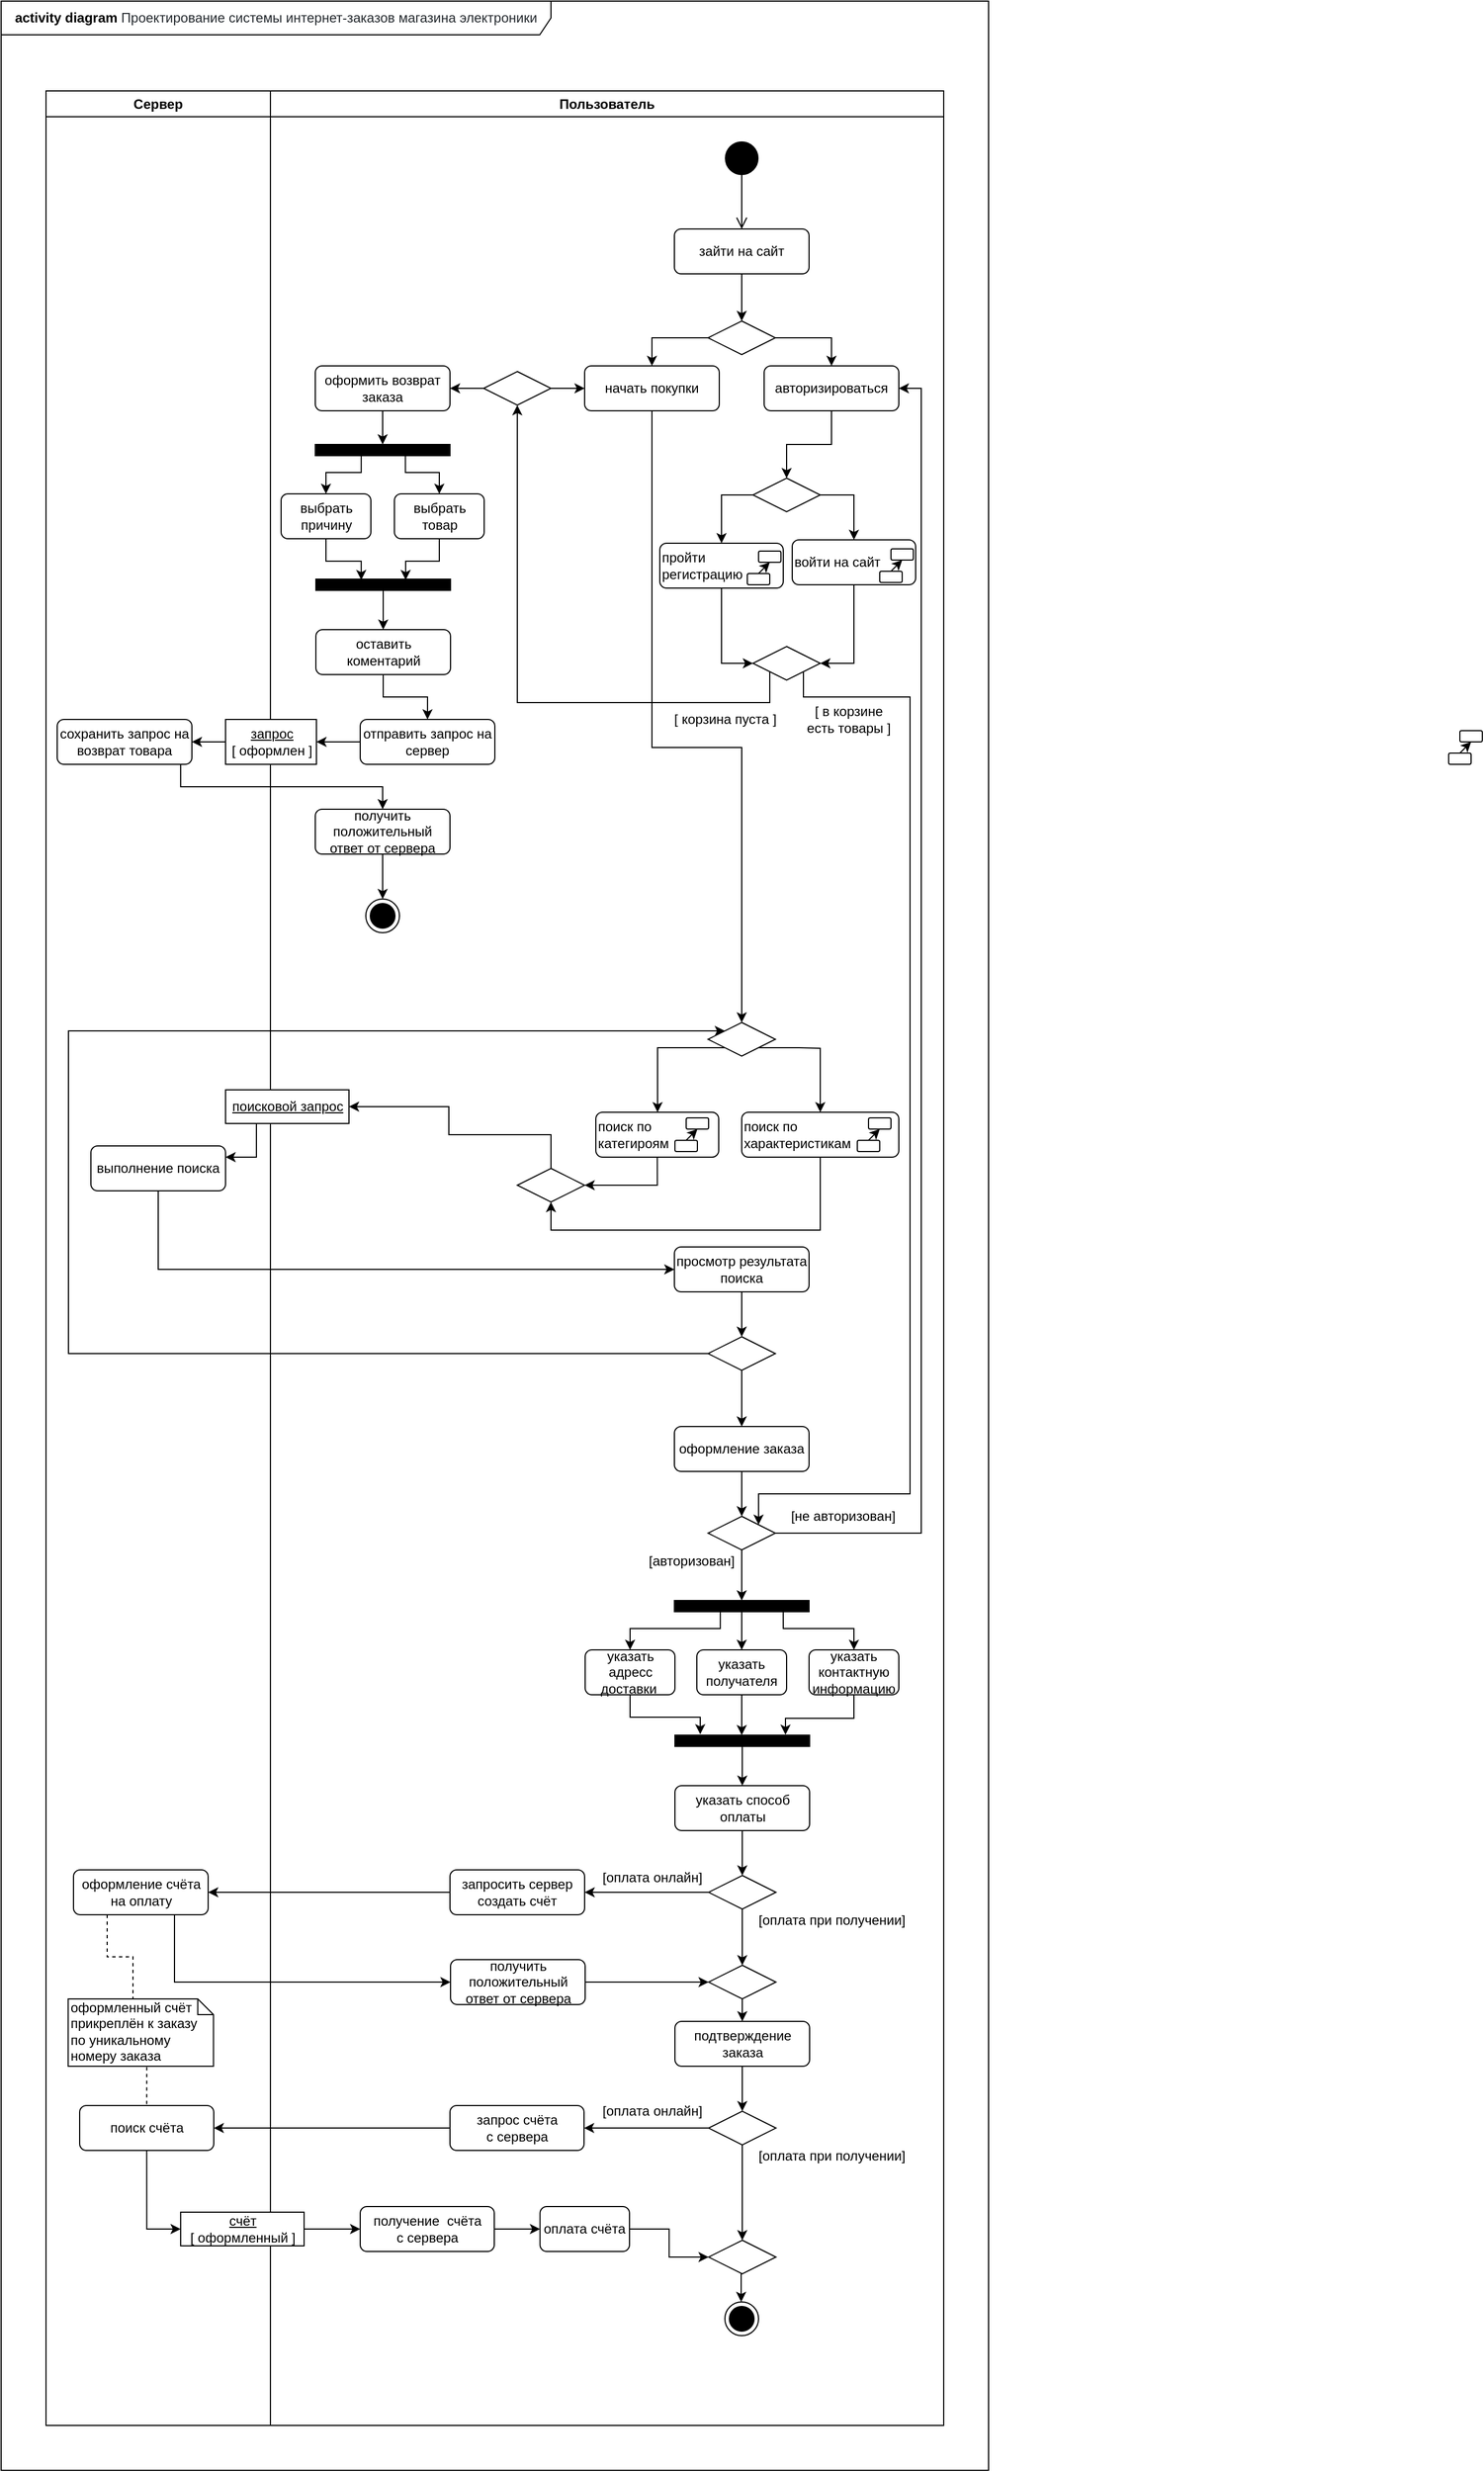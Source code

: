 <mxfile version="12.9.6" type="github">
  <diagram name="Page-1" id="e7e014a7-5840-1c2e-5031-d8a46d1fe8dd">
    <mxGraphModel dx="782" dy="722" grid="1" gridSize="10" guides="1" tooltips="1" connect="1" arrows="1" fold="1" page="1" pageScale="1" pageWidth="1169" pageHeight="827" background="#ffffff" math="0" shadow="0">
      <root>
        <mxCell id="0" />
        <mxCell id="1" parent="0" />
        <mxCell id="IPkGaxnjFUjAPC7KylH0-217" value="&lt;b&gt;activity diagram&lt;/b&gt;&amp;nbsp;&lt;span style=&quot;color: rgb(36 , 41 , 46) ; font-family: , &amp;#34;consolas&amp;#34; , &amp;#34;liberation mono&amp;#34; , &amp;#34;menlo&amp;#34; , monospace ; white-space: pre ; background-color: rgb(255 , 255 , 255)&quot;&gt;Проектирование системы интернет-заказов магазина электроники&lt;/span&gt;" style="shape=umlFrame;whiteSpace=wrap;html=1;strokeColor=#000000;width=490;height=30;" vertex="1" parent="1">
          <mxGeometry x="40" y="40" width="880" height="2200" as="geometry" />
        </mxCell>
        <mxCell id="3" value="Сервер" style="swimlane;whiteSpace=wrap" parent="1" vertex="1">
          <mxGeometry x="80" y="120" width="200" height="2080" as="geometry" />
        </mxCell>
        <mxCell id="OqD31-0FcYBVBra8Ghr_-113" value="выполнение поиска" style="rounded=1;whiteSpace=wrap;html=1;fontFamily=Helvetica;fontSize=12;fontColor=#000000;align=center;strokeColor=#000000;fillColor=#ffffff;" parent="3" vertex="1">
          <mxGeometry x="40" y="940" width="120" height="40" as="geometry" />
        </mxCell>
        <mxCell id="OqD31-0FcYBVBra8Ghr_-163" value="оформление счёта на оплату" style="rounded=1;whiteSpace=wrap;html=1;fontFamily=Helvetica;fontSize=12;fontColor=#000000;align=center;strokeColor=#000000;fillColor=#ffffff;" parent="3" vertex="1">
          <mxGeometry x="24.5" y="1585" width="120" height="40" as="geometry" />
        </mxCell>
        <mxCell id="IPkGaxnjFUjAPC7KylH0-63" value="сохранить запрос на возврат товара" style="rounded=1;whiteSpace=wrap;html=1;fontFamily=Helvetica;fontSize=12;fontColor=#000000;align=center;strokeColor=#000000;fillColor=#ffffff;" vertex="1" parent="3">
          <mxGeometry x="10" y="560" width="120" height="40" as="geometry" />
        </mxCell>
        <mxCell id="IPkGaxnjFUjAPC7KylH0-52" value="оформленный счёт прикреплён к заказу по уникальному номеру заказа" style="shape=note;whiteSpace=wrap;html=1;size=14;verticalAlign=top;align=left;spacingTop=-6;" vertex="1" parent="3">
          <mxGeometry x="19.75" y="1700" width="129.5" height="59.99" as="geometry" />
        </mxCell>
        <mxCell id="IPkGaxnjFUjAPC7KylH0-53" style="edgeStyle=orthogonalEdgeStyle;rounded=0;orthogonalLoop=1;jettySize=auto;html=1;exitX=0.25;exitY=1;exitDx=0;exitDy=0;entryX=0;entryY=0;entryDx=57.75;entryDy=0;strokeColor=#000000;dashed=1;endArrow=none;endFill=0;entryPerimeter=0;" edge="1" parent="3" source="OqD31-0FcYBVBra8Ghr_-163" target="IPkGaxnjFUjAPC7KylH0-52">
          <mxGeometry relative="1" as="geometry">
            <mxPoint x="114.5" y="1705" as="sourcePoint" />
            <mxPoint x="480.5" y="1890" as="targetPoint" />
          </mxGeometry>
        </mxCell>
        <mxCell id="2" value="Пользователь" style="swimlane;whiteSpace=wrap" parent="1" vertex="1">
          <mxGeometry x="280" y="120" width="600" height="2080" as="geometry" />
        </mxCell>
        <mxCell id="5" value="" style="ellipse;shape=startState;fillColor=#000000;strokeColor=#000000;strokeWidth=8;" parent="2" vertex="1">
          <mxGeometry x="405" y="45" width="30" height="30" as="geometry" />
        </mxCell>
        <mxCell id="6" value="" style="edgeStyle=elbowEdgeStyle;elbow=horizontal;verticalAlign=bottom;endArrow=open;endSize=8;strokeColor=#000000;endFill=1;rounded=0;exitX=0.5;exitY=1;exitDx=0;exitDy=0;entryX=0.5;entryY=0;entryDx=0;entryDy=0;" parent="2" source="5" target="7" edge="1">
          <mxGeometry x="420" y="53" as="geometry">
            <mxPoint x="435" y="123" as="targetPoint" />
          </mxGeometry>
        </mxCell>
        <mxCell id="7" value="зайти на сайт" style="rounded=1;whiteSpace=wrap;html=1;fontFamily=Helvetica;fontSize=12;fontColor=#000000;align=center;strokeColor=#000000;fillColor=#ffffff;" parent="2" vertex="1">
          <mxGeometry x="360" y="123" width="120" height="40" as="geometry" />
        </mxCell>
        <mxCell id="OqD31-0FcYBVBra8Ghr_-73" value="" style="edgeStyle=orthogonalEdgeStyle;rounded=0;orthogonalLoop=1;jettySize=auto;html=1;strokeColor=#000000;entryX=0.5;entryY=0;entryDx=0;entryDy=0;exitX=1;exitY=0.5;exitDx=0;exitDy=0;" parent="2" source="OqD31-0FcYBVBra8Ghr_-70" target="OqD31-0FcYBVBra8Ghr_-76" edge="1">
          <mxGeometry relative="1" as="geometry">
            <mxPoint x="530.0" y="220.0" as="targetPoint" />
            <Array as="points">
              <mxPoint x="500" y="220" />
            </Array>
          </mxGeometry>
        </mxCell>
        <mxCell id="OqD31-0FcYBVBra8Ghr_-75" value="" style="edgeStyle=orthogonalEdgeStyle;rounded=0;orthogonalLoop=1;jettySize=auto;html=1;strokeColor=#000000;entryX=0.5;entryY=0;entryDx=0;entryDy=0;exitX=0;exitY=0.5;exitDx=0;exitDy=0;" parent="2" source="OqD31-0FcYBVBra8Ghr_-70" target="OqD31-0FcYBVBra8Ghr_-77" edge="1">
          <mxGeometry relative="1" as="geometry">
            <mxPoint x="310" y="220.0" as="targetPoint" />
            <Array as="points">
              <mxPoint x="340" y="220" />
            </Array>
          </mxGeometry>
        </mxCell>
        <mxCell id="OqD31-0FcYBVBra8Ghr_-70" value="" style="rhombus;whiteSpace=wrap;html=1;strokeColor=#000000;strokeWidth=1;fillColor=#FFFFFF;" parent="2" vertex="1">
          <mxGeometry x="390" y="205" width="60" height="30" as="geometry" />
        </mxCell>
        <mxCell id="OqD31-0FcYBVBra8Ghr_-71" value="" style="edgeStyle=orthogonalEdgeStyle;rounded=0;orthogonalLoop=1;jettySize=auto;html=1;strokeColor=#000000;" parent="2" source="7" target="OqD31-0FcYBVBra8Ghr_-70" edge="1">
          <mxGeometry relative="1" as="geometry">
            <mxPoint x="460.0" y="283" as="sourcePoint" />
            <mxPoint x="460.0" y="325.0" as="targetPoint" />
          </mxGeometry>
        </mxCell>
        <mxCell id="OqD31-0FcYBVBra8Ghr_-79" value="" style="edgeStyle=orthogonalEdgeStyle;rounded=0;orthogonalLoop=1;jettySize=auto;html=1;strokeColor=#000000;exitX=0.5;exitY=1;exitDx=0;exitDy=0;entryX=0.5;entryY=0;entryDx=0;entryDy=0;" parent="2" source="OqD31-0FcYBVBra8Ghr_-76" target="OqD31-0FcYBVBra8Ghr_-89" edge="1">
          <mxGeometry relative="1" as="geometry" />
        </mxCell>
        <mxCell id="OqD31-0FcYBVBra8Ghr_-76" value="авторизироваться" style="rounded=1;whiteSpace=wrap;html=1;fontFamily=Helvetica;fontSize=12;fontColor=#000000;align=center;strokeColor=#000000;fillColor=#ffffff;" parent="2" vertex="1">
          <mxGeometry x="440" y="245" width="120" height="40" as="geometry" />
        </mxCell>
        <mxCell id="OqD31-0FcYBVBra8Ghr_-88" style="edgeStyle=orthogonalEdgeStyle;rounded=0;orthogonalLoop=1;jettySize=auto;html=1;exitX=0.5;exitY=1;exitDx=0;exitDy=0;entryX=0;entryY=0.5;entryDx=0;entryDy=0;strokeColor=#000000;" parent="2" source="IPkGaxnjFUjAPC7KylH0-203" target="OqD31-0FcYBVBra8Ghr_-95" edge="1">
          <mxGeometry relative="1" as="geometry">
            <mxPoint x="470.0" y="490" as="targetPoint" />
            <mxPoint x="405" y="445" as="sourcePoint" />
          </mxGeometry>
        </mxCell>
        <mxCell id="OqD31-0FcYBVBra8Ghr_-92" style="edgeStyle=orthogonalEdgeStyle;rounded=0;orthogonalLoop=1;jettySize=auto;html=1;exitX=0.5;exitY=1;exitDx=0;exitDy=0;entryX=1;entryY=0.5;entryDx=0;entryDy=0;strokeColor=#000000;" parent="2" source="OqD31-0FcYBVBra8Ghr_-78" target="OqD31-0FcYBVBra8Ghr_-95" edge="1">
          <mxGeometry relative="1" as="geometry">
            <mxPoint x="520.28" y="490" as="targetPoint" />
          </mxGeometry>
        </mxCell>
        <mxCell id="OqD31-0FcYBVBra8Ghr_-78" value="войти на сайт" style="rounded=1;whiteSpace=wrap;html=1;fontFamily=Helvetica;fontSize=12;fontColor=#000000;align=left;strokeColor=#000000;fillColor=#ffffff;" parent="2" vertex="1">
          <mxGeometry x="465" y="400" width="110" height="40" as="geometry" />
        </mxCell>
        <mxCell id="OqD31-0FcYBVBra8Ghr_-77" value="начать покупки" style="rounded=1;whiteSpace=wrap;html=1;fontFamily=Helvetica;fontSize=12;fontColor=#000000;align=center;strokeColor=#000000;fillColor=#ffffff;" parent="2" vertex="1">
          <mxGeometry x="280" y="245" width="120" height="40" as="geometry" />
        </mxCell>
        <mxCell id="OqD31-0FcYBVBra8Ghr_-90" style="edgeStyle=orthogonalEdgeStyle;rounded=0;orthogonalLoop=1;jettySize=auto;html=1;exitX=1;exitY=0.5;exitDx=0;exitDy=0;entryX=0.5;entryY=0;entryDx=0;entryDy=0;strokeColor=#000000;" parent="2" source="OqD31-0FcYBVBra8Ghr_-89" target="OqD31-0FcYBVBra8Ghr_-78" edge="1">
          <mxGeometry relative="1" as="geometry" />
        </mxCell>
        <mxCell id="OqD31-0FcYBVBra8Ghr_-91" style="edgeStyle=orthogonalEdgeStyle;rounded=0;orthogonalLoop=1;jettySize=auto;html=1;exitX=0;exitY=0.5;exitDx=0;exitDy=0;entryX=0.5;entryY=0;entryDx=0;entryDy=0;strokeColor=#000000;" parent="2" source="OqD31-0FcYBVBra8Ghr_-89" target="IPkGaxnjFUjAPC7KylH0-203" edge="1">
          <mxGeometry relative="1" as="geometry">
            <Array as="points">
              <mxPoint x="402" y="360" />
            </Array>
            <mxPoint x="405" y="405" as="targetPoint" />
          </mxGeometry>
        </mxCell>
        <mxCell id="OqD31-0FcYBVBra8Ghr_-89" value="" style="rhombus;whiteSpace=wrap;html=1;strokeColor=#000000;strokeWidth=1;fillColor=#FFFFFF;" parent="2" vertex="1">
          <mxGeometry x="430" y="345" width="60" height="30" as="geometry" />
        </mxCell>
        <mxCell id="OqD31-0FcYBVBra8Ghr_-98" style="edgeStyle=orthogonalEdgeStyle;rounded=0;orthogonalLoop=1;jettySize=auto;html=1;exitX=1;exitY=1;exitDx=0;exitDy=0;entryX=0.5;entryY=0;entryDx=0;entryDy=0;strokeColor=#000000;" parent="2" source="OqD31-0FcYBVBra8Ghr_-94" target="OqD31-0FcYBVBra8Ghr_-97" edge="1">
          <mxGeometry relative="1" as="geometry">
            <Array as="points">
              <mxPoint x="471" y="853" />
              <mxPoint x="490" y="853" />
            </Array>
          </mxGeometry>
        </mxCell>
        <mxCell id="OqD31-0FcYBVBra8Ghr_-99" style="edgeStyle=orthogonalEdgeStyle;rounded=0;orthogonalLoop=1;jettySize=auto;html=1;exitX=0;exitY=1;exitDx=0;exitDy=0;entryX=0.5;entryY=0;entryDx=0;entryDy=0;strokeColor=#000000;" parent="2" source="OqD31-0FcYBVBra8Ghr_-94" target="OqD31-0FcYBVBra8Ghr_-96" edge="1">
          <mxGeometry relative="1" as="geometry">
            <Array as="points">
              <mxPoint x="345" y="852" />
              <mxPoint x="345" y="910" />
            </Array>
          </mxGeometry>
        </mxCell>
        <mxCell id="OqD31-0FcYBVBra8Ghr_-94" value="" style="rhombus;whiteSpace=wrap;html=1;strokeColor=#000000;strokeWidth=1;fillColor=#FFFFFF;" parent="2" vertex="1">
          <mxGeometry x="390" y="830" width="60" height="30" as="geometry" />
        </mxCell>
        <mxCell id="IPkGaxnjFUjAPC7KylH0-10" style="edgeStyle=orthogonalEdgeStyle;rounded=0;orthogonalLoop=1;jettySize=auto;html=1;exitX=0;exitY=1;exitDx=0;exitDy=0;entryX=0.5;entryY=1;entryDx=0;entryDy=0;" edge="1" parent="2" source="OqD31-0FcYBVBra8Ghr_-95" target="IPkGaxnjFUjAPC7KylH0-8">
          <mxGeometry relative="1" as="geometry">
            <Array as="points">
              <mxPoint x="445" y="545" />
              <mxPoint x="220" y="545" />
            </Array>
          </mxGeometry>
        </mxCell>
        <mxCell id="IPkGaxnjFUjAPC7KylH0-228" style="edgeStyle=orthogonalEdgeStyle;rounded=0;orthogonalLoop=1;jettySize=auto;html=1;exitX=1;exitY=1;exitDx=0;exitDy=0;entryX=1;entryY=0;entryDx=0;entryDy=0;strokeColor=#000000;" edge="1" parent="2" source="OqD31-0FcYBVBra8Ghr_-95" target="OqD31-0FcYBVBra8Ghr_-146">
          <mxGeometry relative="1" as="geometry">
            <Array as="points">
              <mxPoint x="475" y="540" />
              <mxPoint x="570" y="540" />
              <mxPoint x="570" y="1250" />
              <mxPoint x="435" y="1250" />
            </Array>
          </mxGeometry>
        </mxCell>
        <mxCell id="OqD31-0FcYBVBra8Ghr_-95" value="" style="rhombus;whiteSpace=wrap;html=1;strokeColor=#000000;strokeWidth=1;fillColor=#FFFFFF;" parent="2" vertex="1">
          <mxGeometry x="430" y="495" width="60" height="30" as="geometry" />
        </mxCell>
        <mxCell id="OqD31-0FcYBVBra8Ghr_-96" value="поиск по&lt;br&gt;категироям" style="rounded=1;whiteSpace=wrap;html=1;fontFamily=Helvetica;fontSize=12;fontColor=#000000;align=left;strokeColor=#000000;fillColor=#ffffff;" parent="2" vertex="1">
          <mxGeometry x="290" y="910" width="109.5" height="40" as="geometry" />
        </mxCell>
        <mxCell id="OqD31-0FcYBVBra8Ghr_-97" value="поиск по&lt;br&gt;характеристикам" style="rounded=1;whiteSpace=wrap;html=1;fontFamily=Helvetica;fontSize=12;fontColor=#000000;align=left;strokeColor=#000000;fillColor=#ffffff;" parent="2" vertex="1">
          <mxGeometry x="420" y="910" width="140" height="40" as="geometry" />
        </mxCell>
        <mxCell id="OqD31-0FcYBVBra8Ghr_-93" style="edgeStyle=orthogonalEdgeStyle;rounded=0;orthogonalLoop=1;jettySize=auto;html=1;exitX=0.5;exitY=1;exitDx=0;exitDy=0;strokeColor=#000000;entryX=0.5;entryY=0;entryDx=0;entryDy=0;" parent="2" source="OqD31-0FcYBVBra8Ghr_-77" target="OqD31-0FcYBVBra8Ghr_-94" edge="1">
          <mxGeometry relative="1" as="geometry">
            <mxPoint x="420" y="670" as="targetPoint" />
            <Array as="points">
              <mxPoint x="340" y="585" />
              <mxPoint x="420" y="585" />
            </Array>
          </mxGeometry>
        </mxCell>
        <mxCell id="OqD31-0FcYBVBra8Ghr_-119" value="" style="edgeStyle=orthogonalEdgeStyle;rounded=0;orthogonalLoop=1;jettySize=auto;html=1;strokeColor=#000000;entryX=0.5;entryY=0;entryDx=0;entryDy=0;" parent="2" source="OqD31-0FcYBVBra8Ghr_-117" target="OqD31-0FcYBVBra8Ghr_-120" edge="1">
          <mxGeometry relative="1" as="geometry">
            <mxPoint x="420" y="1110" as="targetPoint" />
          </mxGeometry>
        </mxCell>
        <mxCell id="OqD31-0FcYBVBra8Ghr_-117" value="просмотр результата поиска" style="rounded=1;whiteSpace=wrap;html=1;fontFamily=Helvetica;fontSize=12;fontColor=#000000;align=center;strokeColor=#000000;fillColor=#ffffff;" parent="2" vertex="1">
          <mxGeometry x="360" y="1030" width="120" height="40" as="geometry" />
        </mxCell>
        <mxCell id="OqD31-0FcYBVBra8Ghr_-127" style="edgeStyle=orthogonalEdgeStyle;rounded=0;orthogonalLoop=1;jettySize=auto;html=1;exitX=0;exitY=0.5;exitDx=0;exitDy=0;entryX=0;entryY=0;entryDx=0;entryDy=0;strokeColor=#000000;" parent="2" source="OqD31-0FcYBVBra8Ghr_-120" target="OqD31-0FcYBVBra8Ghr_-94" edge="1">
          <mxGeometry relative="1" as="geometry">
            <Array as="points">
              <mxPoint x="-180" y="1125" />
              <mxPoint x="-180" y="838" />
            </Array>
          </mxGeometry>
        </mxCell>
        <mxCell id="OqD31-0FcYBVBra8Ghr_-120" value="" style="rhombus;whiteSpace=wrap;html=1;strokeColor=#000000;strokeWidth=1;fillColor=#FFFFFF;" parent="2" vertex="1">
          <mxGeometry x="390" y="1110" width="60" height="30" as="geometry" />
        </mxCell>
        <mxCell id="OqD31-0FcYBVBra8Ghr_-129" value="" style="edgeStyle=orthogonalEdgeStyle;rounded=0;orthogonalLoop=1;jettySize=auto;html=1;strokeColor=#000000;exitX=0.5;exitY=1;exitDx=0;exitDy=0;" parent="2" source="OqD31-0FcYBVBra8Ghr_-146" target="OqD31-0FcYBVBra8Ghr_-130" edge="1">
          <mxGeometry relative="1" as="geometry">
            <mxPoint x="420.5" y="1310" as="sourcePoint" />
            <mxPoint x="420" y="1250" as="targetPoint" />
            <Array as="points" />
          </mxGeometry>
        </mxCell>
        <mxCell id="OqD31-0FcYBVBra8Ghr_-145" style="edgeStyle=orthogonalEdgeStyle;rounded=0;orthogonalLoop=1;jettySize=auto;html=1;exitX=0.5;exitY=1;exitDx=0;exitDy=0;entryX=0.5;entryY=0;entryDx=0;entryDy=0;strokeColor=#000000;" parent="2" source="OqD31-0FcYBVBra8Ghr_-125" target="OqD31-0FcYBVBra8Ghr_-146" edge="1">
          <mxGeometry relative="1" as="geometry">
            <mxPoint x="420.5" y="1270" as="targetPoint" />
          </mxGeometry>
        </mxCell>
        <mxCell id="OqD31-0FcYBVBra8Ghr_-125" value="оформление заказа" style="rounded=1;whiteSpace=wrap;html=1;fontFamily=Helvetica;fontSize=12;fontColor=#000000;align=center;strokeColor=#000000;fillColor=#ffffff;" parent="2" vertex="1">
          <mxGeometry x="360" y="1190" width="120" height="40" as="geometry" />
        </mxCell>
        <mxCell id="OqD31-0FcYBVBra8Ghr_-126" value="" style="edgeStyle=orthogonalEdgeStyle;rounded=0;orthogonalLoop=1;jettySize=auto;html=1;strokeColor=#000000;" parent="2" source="OqD31-0FcYBVBra8Ghr_-120" target="OqD31-0FcYBVBra8Ghr_-125" edge="1">
          <mxGeometry relative="1" as="geometry">
            <mxPoint x="460" y="1260" as="sourcePoint" />
            <mxPoint x="460" y="1340" as="targetPoint" />
          </mxGeometry>
        </mxCell>
        <mxCell id="OqD31-0FcYBVBra8Ghr_-130" value="" style="html=1;points=[];perimeter=orthogonalPerimeter;strokeColor=#000000;strokeWidth=1;fillColor=#000000;rotation=90;" parent="2" vertex="1">
          <mxGeometry x="415" y="1290" width="10" height="120" as="geometry" />
        </mxCell>
        <mxCell id="OqD31-0FcYBVBra8Ghr_-140" style="edgeStyle=orthogonalEdgeStyle;rounded=0;orthogonalLoop=1;jettySize=auto;html=1;strokeColor=#000000;entryX=0.5;entryY=0;entryDx=0;entryDy=0;" parent="2" source="OqD31-0FcYBVBra8Ghr_-136" target="OqD31-0FcYBVBra8Ghr_-131" edge="1">
          <mxGeometry relative="1" as="geometry" />
        </mxCell>
        <mxCell id="OqD31-0FcYBVBra8Ghr_-131" value="указать способ оплаты" style="rounded=1;whiteSpace=wrap;html=1;fontFamily=Helvetica;fontSize=12;fontColor=#000000;align=center;strokeColor=#000000;fillColor=#ffffff;" parent="2" vertex="1">
          <mxGeometry x="360.5" y="1510" width="120" height="40" as="geometry" />
        </mxCell>
        <mxCell id="OqD31-0FcYBVBra8Ghr_-137" style="edgeStyle=orthogonalEdgeStyle;rounded=0;orthogonalLoop=1;jettySize=auto;html=1;exitX=0.5;exitY=1;exitDx=0;exitDy=0;entryX=-0.08;entryY=0.816;entryDx=0;entryDy=0;entryPerimeter=0;strokeColor=#000000;" parent="2" source="OqD31-0FcYBVBra8Ghr_-132" target="OqD31-0FcYBVBra8Ghr_-136" edge="1">
          <mxGeometry relative="1" as="geometry">
            <Array as="points">
              <mxPoint x="321" y="1449" />
              <mxPoint x="383" y="1449" />
              <mxPoint x="383" y="1464" />
            </Array>
          </mxGeometry>
        </mxCell>
        <mxCell id="OqD31-0FcYBVBra8Ghr_-132" value="указать адресс доставки&amp;nbsp;" style="rounded=1;whiteSpace=wrap;html=1;fontFamily=Helvetica;fontSize=12;fontColor=#000000;align=center;strokeColor=#000000;fillColor=#ffffff;" parent="2" vertex="1">
          <mxGeometry x="280.5" y="1389" width="80" height="40" as="geometry" />
        </mxCell>
        <mxCell id="OqD31-0FcYBVBra8Ghr_-138" style="edgeStyle=orthogonalEdgeStyle;rounded=0;orthogonalLoop=1;jettySize=auto;html=1;exitX=0.5;exitY=1;exitDx=0;exitDy=0;strokeColor=#000000;entryX=0;entryY=0.504;entryDx=0;entryDy=0;entryPerimeter=0;" parent="2" source="OqD31-0FcYBVBra8Ghr_-133" target="OqD31-0FcYBVBra8Ghr_-136" edge="1">
          <mxGeometry relative="1" as="geometry">
            <mxPoint x="440.5" y="1460" as="targetPoint" />
          </mxGeometry>
        </mxCell>
        <mxCell id="OqD31-0FcYBVBra8Ghr_-133" value="указать получателя" style="rounded=1;whiteSpace=wrap;html=1;fontFamily=Helvetica;fontSize=12;fontColor=#000000;align=center;strokeColor=#000000;fillColor=#ffffff;" parent="2" vertex="1">
          <mxGeometry x="380" y="1389" width="80" height="40" as="geometry" />
        </mxCell>
        <mxCell id="OqD31-0FcYBVBra8Ghr_-134" style="edgeStyle=orthogonalEdgeStyle;rounded=0;orthogonalLoop=1;jettySize=auto;html=1;exitX=0.838;exitY=0.659;exitDx=0;exitDy=0;strokeColor=#000000;entryX=0.5;entryY=0;entryDx=0;entryDy=0;exitPerimeter=0;" parent="2" source="OqD31-0FcYBVBra8Ghr_-130" target="OqD31-0FcYBVBra8Ghr_-132" edge="1">
          <mxGeometry relative="1" as="geometry">
            <mxPoint x="400.5" y="1365" as="sourcePoint" />
            <Array as="points">
              <mxPoint x="401" y="1370" />
              <mxPoint x="321" y="1370" />
            </Array>
          </mxGeometry>
        </mxCell>
        <mxCell id="OqD31-0FcYBVBra8Ghr_-135" style="edgeStyle=orthogonalEdgeStyle;rounded=0;orthogonalLoop=1;jettySize=auto;html=1;exitX=0.941;exitY=0.331;exitDx=0;exitDy=0;strokeColor=#000000;entryX=0.5;entryY=0;entryDx=0;entryDy=0;exitPerimeter=0;" parent="2" source="OqD31-0FcYBVBra8Ghr_-130" target="OqD31-0FcYBVBra8Ghr_-133" edge="1">
          <mxGeometry relative="1" as="geometry">
            <mxPoint x="440.5" y="1370" as="sourcePoint" />
            <Array as="points">
              <mxPoint x="420" y="1354" />
            </Array>
          </mxGeometry>
        </mxCell>
        <mxCell id="OqD31-0FcYBVBra8Ghr_-136" value="" style="html=1;points=[];perimeter=orthogonalPerimeter;strokeColor=#000000;strokeWidth=1;fillColor=#000000;rotation=90;" parent="2" vertex="1">
          <mxGeometry x="415.5" y="1410" width="10" height="120" as="geometry" />
        </mxCell>
        <mxCell id="OqD31-0FcYBVBra8Ghr_-146" value="" style="rhombus;whiteSpace=wrap;html=1;strokeColor=#000000;strokeWidth=1;fillColor=#FFFFFF;" parent="2" vertex="1">
          <mxGeometry x="390" y="1270" width="60" height="30" as="geometry" />
        </mxCell>
        <mxCell id="OqD31-0FcYBVBra8Ghr_-147" style="edgeStyle=orthogonalEdgeStyle;rounded=0;orthogonalLoop=1;jettySize=auto;html=1;exitX=1;exitY=0.5;exitDx=0;exitDy=0;strokeColor=#000000;entryX=1;entryY=0.5;entryDx=0;entryDy=0;" parent="2" source="OqD31-0FcYBVBra8Ghr_-146" target="OqD31-0FcYBVBra8Ghr_-76" edge="1">
          <mxGeometry relative="1" as="geometry">
            <mxPoint x="580" y="263.286" as="targetPoint" />
          </mxGeometry>
        </mxCell>
        <mxCell id="OqD31-0FcYBVBra8Ghr_-148" value="[не авторизован]" style="text;html=1;align=center;verticalAlign=middle;resizable=0;points=[];autosize=1;" parent="2" vertex="1">
          <mxGeometry x="455" y="1260" width="110" height="20" as="geometry" />
        </mxCell>
        <mxCell id="OqD31-0FcYBVBra8Ghr_-149" value="[авторизован]" style="text;html=1;align=center;verticalAlign=middle;resizable=0;points=[];autosize=1;" parent="2" vertex="1">
          <mxGeometry x="329.5" y="1300" width="90" height="20" as="geometry" />
        </mxCell>
        <mxCell id="OqD31-0FcYBVBra8Ghr_-156" value="[оплата онлайн]" style="text;html=1;align=center;verticalAlign=middle;resizable=0;points=[];autosize=1;" parent="2" vertex="1">
          <mxGeometry x="290" y="1582" width="100" height="20" as="geometry" />
        </mxCell>
        <mxCell id="OqD31-0FcYBVBra8Ghr_-157" value="[оплата при получении]" style="text;html=1;align=center;verticalAlign=middle;resizable=0;points=[];autosize=1;" parent="2" vertex="1">
          <mxGeometry x="425" y="1620" width="150" height="20" as="geometry" />
        </mxCell>
        <mxCell id="OqD31-0FcYBVBra8Ghr_-165" value="подтверждение заказа" style="rounded=1;whiteSpace=wrap;html=1;fontFamily=Helvetica;fontSize=12;fontColor=#000000;align=center;strokeColor=#000000;fillColor=#ffffff;" parent="2" vertex="1">
          <mxGeometry x="360.5" y="1720" width="120" height="40" as="geometry" />
        </mxCell>
        <mxCell id="OqD31-0FcYBVBra8Ghr_-169" style="edgeStyle=orthogonalEdgeStyle;rounded=0;orthogonalLoop=1;jettySize=auto;html=1;exitX=0.5;exitY=1;exitDx=0;exitDy=0;entryX=0.5;entryY=0;entryDx=0;entryDy=0;strokeColor=#000000;" parent="2" source="OqD31-0FcYBVBra8Ghr_-168" target="OqD31-0FcYBVBra8Ghr_-165" edge="1">
          <mxGeometry relative="1" as="geometry" />
        </mxCell>
        <mxCell id="OqD31-0FcYBVBra8Ghr_-168" value="" style="rhombus;whiteSpace=wrap;html=1;strokeColor=#000000;strokeWidth=1;fillColor=#FFFFFF;" parent="2" vertex="1">
          <mxGeometry x="390.5" y="1670" width="60" height="30" as="geometry" />
        </mxCell>
        <mxCell id="OqD31-0FcYBVBra8Ghr_-175" value="" style="edgeStyle=orthogonalEdgeStyle;rounded=0;orthogonalLoop=1;jettySize=auto;html=1;strokeColor=#000000;entryX=1;entryY=0.5;entryDx=0;entryDy=0;exitX=0;exitY=0.5;exitDx=0;exitDy=0;" parent="2" source="OqD31-0FcYBVBra8Ghr_-170" target="OqD31-0FcYBVBra8Ghr_-176" edge="1">
          <mxGeometry relative="1" as="geometry">
            <mxPoint x="310" y="1815.01" as="targetPoint" />
          </mxGeometry>
        </mxCell>
        <mxCell id="OqD31-0FcYBVBra8Ghr_-178" value="" style="edgeStyle=orthogonalEdgeStyle;rounded=0;orthogonalLoop=1;jettySize=auto;html=1;strokeColor=#000000;entryX=0.5;entryY=0;entryDx=0;entryDy=0;" parent="2" source="OqD31-0FcYBVBra8Ghr_-170" target="IPkGaxnjFUjAPC7KylH0-47" edge="1">
          <mxGeometry relative="1" as="geometry">
            <mxPoint x="419.5" y="1910" as="targetPoint" />
          </mxGeometry>
        </mxCell>
        <mxCell id="OqD31-0FcYBVBra8Ghr_-170" value="" style="rhombus;whiteSpace=wrap;html=1;strokeColor=#000000;strokeWidth=1;fillColor=#FFFFFF;" parent="2" vertex="1">
          <mxGeometry x="390.5" y="1800.01" width="60" height="30" as="geometry" />
        </mxCell>
        <mxCell id="OqD31-0FcYBVBra8Ghr_-171" value="" style="edgeStyle=orthogonalEdgeStyle;rounded=0;orthogonalLoop=1;jettySize=auto;html=1;strokeColor=#000000;entryX=0.5;entryY=0;entryDx=0;entryDy=0;exitX=0.5;exitY=1;exitDx=0;exitDy=0;" parent="2" source="OqD31-0FcYBVBra8Ghr_-165" target="OqD31-0FcYBVBra8Ghr_-170" edge="1">
          <mxGeometry relative="1" as="geometry">
            <mxPoint x="420.983" y="1780.001" as="sourcePoint" />
            <mxPoint x="421" y="1860.01" as="targetPoint" />
          </mxGeometry>
        </mxCell>
        <mxCell id="OqD31-0FcYBVBra8Ghr_-172" value="[оплата при получении]" style="text;html=1;align=center;verticalAlign=middle;resizable=0;points=[];autosize=1;" parent="2" vertex="1">
          <mxGeometry x="425" y="1830.01" width="150" height="20" as="geometry" />
        </mxCell>
        <mxCell id="OqD31-0FcYBVBra8Ghr_-173" value="[оплата онлайн]" style="text;html=1;align=center;verticalAlign=middle;resizable=0;points=[];autosize=1;" parent="2" vertex="1">
          <mxGeometry x="290" y="1790" width="100" height="20" as="geometry" />
        </mxCell>
        <mxCell id="OqD31-0FcYBVBra8Ghr_-176" value="запрос счёта&lt;br&gt;с сервера" style="rounded=1;whiteSpace=wrap;html=1;fontFamily=Helvetica;fontSize=12;fontColor=#000000;align=center;strokeColor=#000000;fillColor=#ffffff;" parent="2" vertex="1">
          <mxGeometry x="160" y="1795.01" width="119.5" height="40" as="geometry" />
        </mxCell>
        <mxCell id="IPkGaxnjFUjAPC7KylH0-13" style="edgeStyle=orthogonalEdgeStyle;rounded=0;orthogonalLoop=1;jettySize=auto;html=1;exitX=1;exitY=0.5;exitDx=0;exitDy=0;entryX=0;entryY=0.5;entryDx=0;entryDy=0;" edge="1" parent="2" source="IPkGaxnjFUjAPC7KylH0-8" target="OqD31-0FcYBVBra8Ghr_-77">
          <mxGeometry relative="1" as="geometry" />
        </mxCell>
        <mxCell id="IPkGaxnjFUjAPC7KylH0-8" value="" style="rhombus;whiteSpace=wrap;html=1;strokeColor=#000000;strokeWidth=1;fillColor=#FFFFFF;" vertex="1" parent="2">
          <mxGeometry x="190" y="250" width="60" height="30" as="geometry" />
        </mxCell>
        <mxCell id="IPkGaxnjFUjAPC7KylH0-19" value="" style="edgeStyle=orthogonalEdgeStyle;rounded=0;orthogonalLoop=1;jettySize=auto;html=1;entryX=0;entryY=0.5;entryDx=0;entryDy=0;entryPerimeter=0;" edge="1" parent="2" source="IPkGaxnjFUjAPC7KylH0-16" target="IPkGaxnjFUjAPC7KylH0-20">
          <mxGeometry relative="1" as="geometry">
            <mxPoint x="100" y="320" as="targetPoint" />
          </mxGeometry>
        </mxCell>
        <mxCell id="IPkGaxnjFUjAPC7KylH0-16" value="оформить возврат заказа" style="rounded=1;whiteSpace=wrap;html=1;fontFamily=Helvetica;fontSize=12;fontColor=#000000;align=center;strokeColor=#000000;fillColor=#ffffff;" vertex="1" parent="2">
          <mxGeometry x="40" y="245" width="120" height="40" as="geometry" />
        </mxCell>
        <mxCell id="IPkGaxnjFUjAPC7KylH0-17" value="" style="edgeStyle=orthogonalEdgeStyle;rounded=0;orthogonalLoop=1;jettySize=auto;html=1;" edge="1" parent="2" source="IPkGaxnjFUjAPC7KylH0-8" target="IPkGaxnjFUjAPC7KylH0-16">
          <mxGeometry relative="1" as="geometry">
            <mxPoint x="110" y="385" as="sourcePoint" />
            <mxPoint x="30" y="385" as="targetPoint" />
          </mxGeometry>
        </mxCell>
        <mxCell id="IPkGaxnjFUjAPC7KylH0-20" value="" style="html=1;points=[];perimeter=orthogonalPerimeter;strokeColor=#000000;strokeWidth=1;fillColor=#000000;rotation=90;" vertex="1" parent="2">
          <mxGeometry x="95" y="260" width="10" height="120" as="geometry" />
        </mxCell>
        <mxCell id="IPkGaxnjFUjAPC7KylH0-22" value="выбрать причину" style="rounded=1;whiteSpace=wrap;html=1;fontFamily=Helvetica;fontSize=12;fontColor=#000000;align=center;strokeColor=#000000;fillColor=#ffffff;" vertex="1" parent="2">
          <mxGeometry x="9.5" y="359" width="80" height="40" as="geometry" />
        </mxCell>
        <mxCell id="IPkGaxnjFUjAPC7KylH0-24" value="выбрать товар" style="rounded=1;whiteSpace=wrap;html=1;fontFamily=Helvetica;fontSize=12;fontColor=#000000;align=center;strokeColor=#000000;fillColor=#ffffff;" vertex="1" parent="2">
          <mxGeometry x="110.5" y="359" width="80" height="40" as="geometry" />
        </mxCell>
        <mxCell id="IPkGaxnjFUjAPC7KylH0-25" style="edgeStyle=orthogonalEdgeStyle;rounded=0;orthogonalLoop=1;jettySize=auto;html=1;exitX=0.838;exitY=0.659;exitDx=0;exitDy=0;strokeColor=#000000;entryX=0.5;entryY=0;entryDx=0;entryDy=0;exitPerimeter=0;" edge="1" parent="2" source="IPkGaxnjFUjAPC7KylH0-20" target="IPkGaxnjFUjAPC7KylH0-22">
          <mxGeometry relative="1" as="geometry">
            <mxPoint x="160.5" y="215" as="sourcePoint" />
            <Array as="points">
              <mxPoint x="81.5" y="340" />
              <mxPoint x="49.5" y="340" />
            </Array>
          </mxGeometry>
        </mxCell>
        <mxCell id="IPkGaxnjFUjAPC7KylH0-26" style="edgeStyle=orthogonalEdgeStyle;rounded=0;orthogonalLoop=1;jettySize=auto;html=1;exitX=0.941;exitY=0.331;exitDx=0;exitDy=0;strokeColor=#000000;entryX=0.5;entryY=0;entryDx=0;entryDy=0;exitPerimeter=0;" edge="1" parent="2" source="IPkGaxnjFUjAPC7KylH0-20" target="IPkGaxnjFUjAPC7KylH0-24">
          <mxGeometry relative="1" as="geometry">
            <mxPoint x="200.5" y="220" as="sourcePoint" />
            <Array as="points">
              <mxPoint x="120.5" y="340" />
              <mxPoint x="150.5" y="340" />
            </Array>
          </mxGeometry>
        </mxCell>
        <mxCell id="IPkGaxnjFUjAPC7KylH0-32" value="" style="edgeStyle=orthogonalEdgeStyle;rounded=0;orthogonalLoop=1;jettySize=auto;html=1;entryX=0.5;entryY=0;entryDx=0;entryDy=0;" edge="1" parent="2" source="IPkGaxnjFUjAPC7KylH0-27" target="IPkGaxnjFUjAPC7KylH0-30">
          <mxGeometry relative="1" as="geometry">
            <mxPoint x="100.5" y="635" as="targetPoint" />
          </mxGeometry>
        </mxCell>
        <mxCell id="IPkGaxnjFUjAPC7KylH0-27" value="" style="html=1;points=[];perimeter=orthogonalPerimeter;strokeColor=#000000;strokeWidth=1;fillColor=#000000;rotation=90;" vertex="1" parent="2">
          <mxGeometry x="95.5" y="380" width="10" height="120" as="geometry" />
        </mxCell>
        <mxCell id="IPkGaxnjFUjAPC7KylH0-21" style="edgeStyle=orthogonalEdgeStyle;rounded=0;orthogonalLoop=1;jettySize=auto;html=1;exitX=0.5;exitY=1;exitDx=0;exitDy=0;entryX=0.08;entryY=0.663;entryDx=0;entryDy=0;entryPerimeter=0;strokeColor=#000000;" edge="1" parent="2" source="IPkGaxnjFUjAPC7KylH0-22" target="IPkGaxnjFUjAPC7KylH0-27">
          <mxGeometry relative="1" as="geometry" />
        </mxCell>
        <mxCell id="IPkGaxnjFUjAPC7KylH0-23" style="edgeStyle=orthogonalEdgeStyle;rounded=0;orthogonalLoop=1;jettySize=auto;html=1;exitX=0.5;exitY=1;exitDx=0;exitDy=0;strokeColor=#000000;entryX=0.08;entryY=0.333;entryDx=0;entryDy=0;entryPerimeter=0;" edge="1" parent="2" source="IPkGaxnjFUjAPC7KylH0-24" target="IPkGaxnjFUjAPC7KylH0-27">
          <mxGeometry relative="1" as="geometry">
            <mxPoint x="200.5" y="310" as="targetPoint" />
          </mxGeometry>
        </mxCell>
        <mxCell id="IPkGaxnjFUjAPC7KylH0-30" value="оставить коментарий" style="rounded=1;whiteSpace=wrap;html=1;fontFamily=Helvetica;fontSize=12;fontColor=#000000;align=center;strokeColor=#000000;fillColor=#ffffff;" vertex="1" parent="2">
          <mxGeometry x="40.5" y="480" width="120" height="40" as="geometry" />
        </mxCell>
        <mxCell id="IPkGaxnjFUjAPC7KylH0-40" value="" style="ellipse;html=1;shape=endState;fillColor=#000000;strokeColor=#000000;" vertex="1" parent="2">
          <mxGeometry x="85" y="720" width="30" height="30" as="geometry" />
        </mxCell>
        <mxCell id="IPkGaxnjFUjAPC7KylH0-47" value="" style="rhombus;whiteSpace=wrap;html=1;strokeColor=#000000;strokeWidth=1;fillColor=#FFFFFF;" vertex="1" parent="2">
          <mxGeometry x="390.5" y="1915" width="60" height="30" as="geometry" />
        </mxCell>
        <mxCell id="IPkGaxnjFUjAPC7KylH0-56" value="" style="ellipse;html=1;shape=endState;fillColor=#000000;strokeColor=#000000;" vertex="1" parent="2">
          <mxGeometry x="405" y="1970" width="30" height="30" as="geometry" />
        </mxCell>
        <mxCell id="IPkGaxnjFUjAPC7KylH0-61" style="edgeStyle=orthogonalEdgeStyle;rounded=0;orthogonalLoop=1;jettySize=auto;html=1;exitX=0.5;exitY=1;exitDx=0;exitDy=0;entryX=0.5;entryY=0;entryDx=0;entryDy=0;strokeColor=#000000;" edge="1" parent="2" source="IPkGaxnjFUjAPC7KylH0-58" target="IPkGaxnjFUjAPC7KylH0-40">
          <mxGeometry relative="1" as="geometry" />
        </mxCell>
        <mxCell id="IPkGaxnjFUjAPC7KylH0-58" value="получить положительный ответ от сервера" style="rounded=1;whiteSpace=wrap;html=1;fontFamily=Helvetica;fontSize=12;fontColor=#000000;align=center;strokeColor=#000000;fillColor=#ffffff;" vertex="1" parent="2">
          <mxGeometry x="40" y="640" width="120" height="40" as="geometry" />
        </mxCell>
        <mxCell id="OqD31-0FcYBVBra8Ghr_-143" value="" style="rhombus;whiteSpace=wrap;html=1;strokeColor=#000000;strokeWidth=1;fillColor=#FFFFFF;" parent="2" vertex="1">
          <mxGeometry x="390.5" y="1590" width="60" height="30" as="geometry" />
        </mxCell>
        <mxCell id="OqD31-0FcYBVBra8Ghr_-155" value="" style="edgeStyle=orthogonalEdgeStyle;rounded=0;orthogonalLoop=1;jettySize=auto;html=1;strokeColor=#000000;entryX=1;entryY=0.5;entryDx=0;entryDy=0;" parent="2" source="OqD31-0FcYBVBra8Ghr_-143" target="IPkGaxnjFUjAPC7KylH0-62" edge="1">
          <mxGeometry relative="1" as="geometry">
            <mxPoint x="315.44" y="1624.41" as="targetPoint" />
          </mxGeometry>
        </mxCell>
        <mxCell id="OqD31-0FcYBVBra8Ghr_-142" value="" style="edgeStyle=orthogonalEdgeStyle;rounded=0;orthogonalLoop=1;jettySize=auto;html=1;strokeColor=#000000;entryX=0.5;entryY=0;entryDx=0;entryDy=0;" parent="2" source="OqD31-0FcYBVBra8Ghr_-131" target="OqD31-0FcYBVBra8Ghr_-143" edge="1">
          <mxGeometry relative="1" as="geometry">
            <mxPoint x="540.5" y="1630" as="targetPoint" />
          </mxGeometry>
        </mxCell>
        <mxCell id="OqD31-0FcYBVBra8Ghr_-153" value="" style="edgeStyle=orthogonalEdgeStyle;rounded=0;orthogonalLoop=1;jettySize=auto;html=1;strokeColor=#000000;entryX=0.5;entryY=0;entryDx=0;entryDy=0;exitX=0.5;exitY=1;exitDx=0;exitDy=0;" parent="2" source="OqD31-0FcYBVBra8Ghr_-143" target="OqD31-0FcYBVBra8Ghr_-168" edge="1">
          <mxGeometry relative="1" as="geometry">
            <mxPoint x="540.5" y="1700" as="targetPoint" />
          </mxGeometry>
        </mxCell>
        <mxCell id="IPkGaxnjFUjAPC7KylH0-62" value="запросить сервер создать счёт" style="rounded=1;whiteSpace=wrap;html=1;fontFamily=Helvetica;fontSize=12;fontColor=#000000;align=center;strokeColor=#000000;fillColor=#ffffff;" vertex="1" parent="2">
          <mxGeometry x="160" y="1585" width="120" height="40" as="geometry" />
        </mxCell>
        <mxCell id="IPkGaxnjFUjAPC7KylH0-87" style="edgeStyle=orthogonalEdgeStyle;rounded=0;orthogonalLoop=1;jettySize=auto;html=1;exitX=0;exitY=0.5;exitDx=0;exitDy=0;entryX=1;entryY=0.5;entryDx=0;entryDy=0;strokeColor=#000000;" edge="1" parent="2" source="IPkGaxnjFUjAPC7KylH0-33" target="IPkGaxnjFUjAPC7KylH0-85">
          <mxGeometry relative="1" as="geometry" />
        </mxCell>
        <mxCell id="IPkGaxnjFUjAPC7KylH0-33" value="отправить запрос на сервер" style="rounded=1;whiteSpace=wrap;html=1;fontFamily=Helvetica;fontSize=12;fontColor=#000000;align=center;strokeColor=#000000;fillColor=#ffffff;" vertex="1" parent="2">
          <mxGeometry x="80" y="560" width="120" height="40" as="geometry" />
        </mxCell>
        <mxCell id="IPkGaxnjFUjAPC7KylH0-37" value="" style="edgeStyle=orthogonalEdgeStyle;rounded=0;orthogonalLoop=1;jettySize=auto;html=1;entryX=0.5;entryY=0;entryDx=0;entryDy=0;exitX=0.5;exitY=1;exitDx=0;exitDy=0;" edge="1" parent="2" source="IPkGaxnjFUjAPC7KylH0-30" target="IPkGaxnjFUjAPC7KylH0-33">
          <mxGeometry relative="1" as="geometry">
            <mxPoint x="60.4" y="564.2" as="sourcePoint" />
            <mxPoint x="100" y="645.0" as="targetPoint" />
            <Array as="points" />
          </mxGeometry>
        </mxCell>
        <mxCell id="IPkGaxnjFUjAPC7KylH0-68" style="edgeStyle=orthogonalEdgeStyle;rounded=0;orthogonalLoop=1;jettySize=auto;html=1;exitX=1;exitY=0.5;exitDx=0;exitDy=0;entryX=0;entryY=0.5;entryDx=0;entryDy=0;strokeColor=#000000;" edge="1" parent="2" source="IPkGaxnjFUjAPC7KylH0-66" target="OqD31-0FcYBVBra8Ghr_-168">
          <mxGeometry relative="1" as="geometry" />
        </mxCell>
        <mxCell id="IPkGaxnjFUjAPC7KylH0-66" value="получить положительный ответ от сервера" style="rounded=1;whiteSpace=wrap;html=1;fontFamily=Helvetica;fontSize=12;fontColor=#000000;align=center;strokeColor=#000000;fillColor=#ffffff;" vertex="1" parent="2">
          <mxGeometry x="160.5" y="1665" width="120" height="40" as="geometry" />
        </mxCell>
        <mxCell id="IPkGaxnjFUjAPC7KylH0-85" value="&lt;u&gt;запрос&lt;/u&gt;&lt;br&gt;[ оформлен ]" style="html=1;strokeColor=#000000;" vertex="1" parent="2">
          <mxGeometry x="-40" y="560" width="81" height="40" as="geometry" />
        </mxCell>
        <mxCell id="IPkGaxnjFUjAPC7KylH0-88" value="&lt;u&gt;поисковой запрос&lt;/u&gt;" style="html=1;strokeColor=#000000;" vertex="1" parent="2">
          <mxGeometry x="-40" y="890" width="110" height="30" as="geometry" />
        </mxCell>
        <mxCell id="IPkGaxnjFUjAPC7KylH0-100" value="" style="rounded=1;whiteSpace=wrap;html=1;fontFamily=Helvetica;fontSize=12;fontColor=#000000;align=center;strokeColor=#000000;fillColor=#ffffff;" vertex="1" parent="2">
          <mxGeometry x="543" y="428" width="20" height="10" as="geometry" />
        </mxCell>
        <mxCell id="IPkGaxnjFUjAPC7KylH0-101" value="" style="rounded=1;whiteSpace=wrap;html=1;fontFamily=Helvetica;fontSize=12;fontColor=#000000;align=center;strokeColor=#000000;fillColor=#ffffff;" vertex="1" parent="2">
          <mxGeometry x="553" y="408" width="20" height="10" as="geometry" />
        </mxCell>
        <mxCell id="IPkGaxnjFUjAPC7KylH0-99" style="orthogonalLoop=1;jettySize=auto;html=1;exitX=0.5;exitY=0;exitDx=0;exitDy=0;entryX=0.5;entryY=1;entryDx=0;entryDy=0;strokeColor=#000000;rounded=0;" edge="1" parent="2" source="IPkGaxnjFUjAPC7KylH0-100" target="IPkGaxnjFUjAPC7KylH0-101">
          <mxGeometry relative="1" as="geometry" />
        </mxCell>
        <mxCell id="IPkGaxnjFUjAPC7KylH0-203" value="пройти&lt;br&gt;регистрацию" style="rounded=1;whiteSpace=wrap;html=1;fontFamily=Helvetica;fontSize=12;fontColor=#000000;align=left;strokeColor=#000000;fillColor=#ffffff;" vertex="1" parent="2">
          <mxGeometry x="347" y="403" width="110" height="40" as="geometry" />
        </mxCell>
        <mxCell id="IPkGaxnjFUjAPC7KylH0-96" value="" style="rounded=1;whiteSpace=wrap;html=1;fontFamily=Helvetica;fontSize=12;fontColor=#000000;align=center;strokeColor=#000000;fillColor=#ffffff;" vertex="1" parent="2">
          <mxGeometry x="425" y="430" width="20" height="10" as="geometry" />
        </mxCell>
        <mxCell id="IPkGaxnjFUjAPC7KylH0-97" value="" style="rounded=1;whiteSpace=wrap;html=1;fontFamily=Helvetica;fontSize=12;fontColor=#000000;align=center;strokeColor=#000000;fillColor=#ffffff;" vertex="1" parent="2">
          <mxGeometry x="435" y="410" width="20" height="10" as="geometry" />
        </mxCell>
        <mxCell id="IPkGaxnjFUjAPC7KylH0-98" style="orthogonalLoop=1;jettySize=auto;html=1;exitX=0.5;exitY=0;exitDx=0;exitDy=0;entryX=0.5;entryY=1;entryDx=0;entryDy=0;strokeColor=#000000;rounded=0;" edge="1" parent="2" source="IPkGaxnjFUjAPC7KylH0-96" target="IPkGaxnjFUjAPC7KylH0-97">
          <mxGeometry relative="1" as="geometry" />
        </mxCell>
        <mxCell id="IPkGaxnjFUjAPC7KylH0-211" value="" style="rounded=1;whiteSpace=wrap;html=1;fontFamily=Helvetica;fontSize=12;fontColor=#000000;align=center;strokeColor=#000000;fillColor=#ffffff;" vertex="1" parent="2">
          <mxGeometry x="360.5" y="935" width="20" height="10" as="geometry" />
        </mxCell>
        <mxCell id="IPkGaxnjFUjAPC7KylH0-212" value="" style="rounded=1;whiteSpace=wrap;html=1;fontFamily=Helvetica;fontSize=12;fontColor=#000000;align=center;strokeColor=#000000;fillColor=#ffffff;" vertex="1" parent="2">
          <mxGeometry x="370.5" y="915" width="20" height="10" as="geometry" />
        </mxCell>
        <mxCell id="IPkGaxnjFUjAPC7KylH0-213" style="orthogonalLoop=1;jettySize=auto;html=1;exitX=0.5;exitY=0;exitDx=0;exitDy=0;entryX=0.5;entryY=1;entryDx=0;entryDy=0;strokeColor=#000000;rounded=0;" edge="1" parent="2" source="IPkGaxnjFUjAPC7KylH0-211" target="IPkGaxnjFUjAPC7KylH0-212">
          <mxGeometry relative="1" as="geometry" />
        </mxCell>
        <mxCell id="IPkGaxnjFUjAPC7KylH0-214" value="" style="rounded=1;whiteSpace=wrap;html=1;fontFamily=Helvetica;fontSize=12;fontColor=#000000;align=center;strokeColor=#000000;fillColor=#ffffff;" vertex="1" parent="2">
          <mxGeometry x="523" y="935" width="20" height="10" as="geometry" />
        </mxCell>
        <mxCell id="IPkGaxnjFUjAPC7KylH0-215" value="" style="rounded=1;whiteSpace=wrap;html=1;fontFamily=Helvetica;fontSize=12;fontColor=#000000;align=center;strokeColor=#000000;fillColor=#ffffff;" vertex="1" parent="2">
          <mxGeometry x="533" y="915" width="20" height="10" as="geometry" />
        </mxCell>
        <mxCell id="IPkGaxnjFUjAPC7KylH0-216" style="orthogonalLoop=1;jettySize=auto;html=1;exitX=0.5;exitY=0;exitDx=0;exitDy=0;entryX=0.5;entryY=1;entryDx=0;entryDy=0;strokeColor=#000000;rounded=0;" edge="1" parent="2" source="IPkGaxnjFUjAPC7KylH0-214" target="IPkGaxnjFUjAPC7KylH0-215">
          <mxGeometry relative="1" as="geometry" />
        </mxCell>
        <mxCell id="OqD31-0FcYBVBra8Ghr_-114" style="edgeStyle=orthogonalEdgeStyle;rounded=0;orthogonalLoop=1;jettySize=auto;html=1;exitX=0.25;exitY=1;exitDx=0;exitDy=0;strokeColor=#000000;entryX=1;entryY=0.25;entryDx=0;entryDy=0;" parent="1" source="IPkGaxnjFUjAPC7KylH0-88" target="OqD31-0FcYBVBra8Ghr_-113" edge="1">
          <mxGeometry relative="1" as="geometry">
            <mxPoint x="414.5" y="1095" as="targetPoint" />
            <Array as="points">
              <mxPoint x="268" y="1070" />
            </Array>
          </mxGeometry>
        </mxCell>
        <mxCell id="OqD31-0FcYBVBra8Ghr_-116" style="edgeStyle=orthogonalEdgeStyle;rounded=0;orthogonalLoop=1;jettySize=auto;html=1;exitX=0.5;exitY=1;exitDx=0;exitDy=0;strokeColor=#000000;entryX=0;entryY=0.5;entryDx=0;entryDy=0;" parent="1" source="OqD31-0FcYBVBra8Ghr_-113" target="OqD31-0FcYBVBra8Ghr_-117" edge="1">
          <mxGeometry relative="1" as="geometry">
            <mxPoint x="564.5" y="1145" as="targetPoint" />
            <Array as="points">
              <mxPoint x="180" y="1170" />
            </Array>
          </mxGeometry>
        </mxCell>
        <mxCell id="OqD31-0FcYBVBra8Ghr_-162" value="" style="edgeStyle=orthogonalEdgeStyle;rounded=0;orthogonalLoop=1;jettySize=auto;html=1;strokeColor=#000000;entryX=1;entryY=0.5;entryDx=0;entryDy=0;exitX=0;exitY=0.5;exitDx=0;exitDy=0;" parent="1" source="IPkGaxnjFUjAPC7KylH0-62" target="OqD31-0FcYBVBra8Ghr_-163" edge="1">
          <mxGeometry relative="1" as="geometry">
            <mxPoint x="469" y="1900" as="targetPoint" />
            <Array as="points" />
            <mxPoint x="510" y="1790" as="sourcePoint" />
          </mxGeometry>
        </mxCell>
        <mxCell id="IPkGaxnjFUjAPC7KylH0-48" style="edgeStyle=orthogonalEdgeStyle;rounded=0;orthogonalLoop=1;jettySize=auto;html=1;exitX=0.5;exitY=1;exitDx=0;exitDy=0;" edge="1" parent="1" source="IPkGaxnjFUjAPC7KylH0-47">
          <mxGeometry relative="1" as="geometry">
            <mxPoint x="699.5" y="2090" as="targetPoint" />
          </mxGeometry>
        </mxCell>
        <mxCell id="IPkGaxnjFUjAPC7KylH0-59" value="" style="edgeStyle=orthogonalEdgeStyle;rounded=0;orthogonalLoop=1;jettySize=auto;html=1;strokeColor=#000000;exitX=0.5;exitY=1;exitDx=0;exitDy=0;" edge="1" parent="1" source="IPkGaxnjFUjAPC7KylH0-63" target="IPkGaxnjFUjAPC7KylH0-58">
          <mxGeometry relative="1" as="geometry">
            <Array as="points">
              <mxPoint x="200" y="720" />
              <mxPoint x="200" y="740" />
              <mxPoint x="380" y="740" />
            </Array>
          </mxGeometry>
        </mxCell>
        <mxCell id="IPkGaxnjFUjAPC7KylH0-64" value="" style="edgeStyle=orthogonalEdgeStyle;rounded=0;orthogonalLoop=1;jettySize=auto;html=1;strokeColor=#000000;exitX=0;exitY=0.5;exitDx=0;exitDy=0;entryX=1;entryY=0.5;entryDx=0;entryDy=0;" edge="1" parent="1" source="IPkGaxnjFUjAPC7KylH0-85" target="IPkGaxnjFUjAPC7KylH0-63">
          <mxGeometry relative="1" as="geometry">
            <mxPoint x="180" y="640" as="sourcePoint" />
            <mxPoint x="380" y="760" as="targetPoint" />
            <Array as="points">
              <mxPoint x="230" y="700" />
              <mxPoint x="230" y="700" />
            </Array>
          </mxGeometry>
        </mxCell>
        <mxCell id="OqD31-0FcYBVBra8Ghr_-180" style="edgeStyle=orthogonalEdgeStyle;rounded=0;orthogonalLoop=1;jettySize=auto;html=1;exitX=0.5;exitY=1;exitDx=0;exitDy=0;strokeColor=#000000;dashed=1;endArrow=none;endFill=0;exitPerimeter=0;entryX=0.5;entryY=0;entryDx=0;entryDy=0;" parent="1" source="IPkGaxnjFUjAPC7KylH0-52" target="IPkGaxnjFUjAPC7KylH0-232" edge="1">
          <mxGeometry relative="1" as="geometry">
            <mxPoint x="345" y="1980" as="targetPoint" />
          </mxGeometry>
        </mxCell>
        <mxCell id="IPkGaxnjFUjAPC7KylH0-93" value="" style="edgeStyle=orthogonalEdgeStyle;rounded=0;orthogonalLoop=1;jettySize=auto;html=1;strokeColor=#000000;exitX=0.75;exitY=1;exitDx=0;exitDy=0;entryX=0;entryY=0.5;entryDx=0;entryDy=0;" edge="1" parent="1" source="OqD31-0FcYBVBra8Ghr_-163" target="IPkGaxnjFUjAPC7KylH0-66">
          <mxGeometry relative="1" as="geometry">
            <mxPoint x="194.5" y="1745" as="sourcePoint" />
            <mxPoint x="440.5" y="1805" as="targetPoint" />
            <Array as="points" />
          </mxGeometry>
        </mxCell>
        <mxCell id="IPkGaxnjFUjAPC7KylH0-208" value="" style="rounded=1;whiteSpace=wrap;html=1;fontFamily=Helvetica;fontSize=12;fontColor=#000000;align=center;strokeColor=#000000;fillColor=#ffffff;" vertex="1" parent="1">
          <mxGeometry x="1330" y="710" width="20" height="10" as="geometry" />
        </mxCell>
        <mxCell id="IPkGaxnjFUjAPC7KylH0-209" value="" style="rounded=1;whiteSpace=wrap;html=1;fontFamily=Helvetica;fontSize=12;fontColor=#000000;align=center;strokeColor=#000000;fillColor=#ffffff;" vertex="1" parent="1">
          <mxGeometry x="1340" y="690" width="20" height="10" as="geometry" />
        </mxCell>
        <mxCell id="IPkGaxnjFUjAPC7KylH0-210" style="orthogonalLoop=1;jettySize=auto;html=1;exitX=0.5;exitY=0;exitDx=0;exitDy=0;entryX=0.5;entryY=1;entryDx=0;entryDy=0;strokeColor=#000000;rounded=0;" edge="1" parent="1" source="IPkGaxnjFUjAPC7KylH0-208" target="IPkGaxnjFUjAPC7KylH0-209">
          <mxGeometry relative="1" as="geometry" />
        </mxCell>
        <mxCell id="IPkGaxnjFUjAPC7KylH0-222" style="edgeStyle=orthogonalEdgeStyle;rounded=0;orthogonalLoop=1;jettySize=auto;html=1;exitX=0.5;exitY=1;exitDx=0;exitDy=0;strokeColor=#000000;entryX=-0.034;entryY=0.179;entryDx=0;entryDy=0;entryPerimeter=0;" edge="1" parent="1" source="IPkGaxnjFUjAPC7KylH0-223" target="OqD31-0FcYBVBra8Ghr_-136">
          <mxGeometry relative="1" as="geometry">
            <mxPoint x="739" y="1589" as="targetPoint" />
            <Array as="points">
              <mxPoint x="800" y="1570" />
              <mxPoint x="739" y="1570" />
            </Array>
          </mxGeometry>
        </mxCell>
        <mxCell id="IPkGaxnjFUjAPC7KylH0-223" value="указать контактную информацию" style="rounded=1;whiteSpace=wrap;html=1;fontFamily=Helvetica;fontSize=12;fontColor=#000000;align=center;strokeColor=#000000;fillColor=#ffffff;" vertex="1" parent="1">
          <mxGeometry x="760" y="1509" width="80" height="40" as="geometry" />
        </mxCell>
        <mxCell id="IPkGaxnjFUjAPC7KylH0-224" style="edgeStyle=orthogonalEdgeStyle;rounded=0;orthogonalLoop=1;jettySize=auto;html=1;exitX=0.8;exitY=0.192;exitDx=0;exitDy=0;strokeColor=#000000;entryX=0.5;entryY=0;entryDx=0;entryDy=0;exitPerimeter=0;" edge="1" parent="1" target="IPkGaxnjFUjAPC7KylH0-223" source="OqD31-0FcYBVBra8Ghr_-130">
          <mxGeometry relative="1" as="geometry">
            <mxPoint x="820.28" y="1470.01" as="sourcePoint" />
            <Array as="points">
              <mxPoint x="737" y="1490" />
              <mxPoint x="800" y="1490" />
            </Array>
          </mxGeometry>
        </mxCell>
        <mxCell id="IPkGaxnjFUjAPC7KylH0-225" value="" style="rhombus;whiteSpace=wrap;html=1;strokeColor=#000000;strokeWidth=1;fillColor=#FFFFFF;" vertex="1" parent="1">
          <mxGeometry x="500" y="1080" width="60" height="30" as="geometry" />
        </mxCell>
        <mxCell id="IPkGaxnjFUjAPC7KylH0-91" style="edgeStyle=orthogonalEdgeStyle;rounded=0;orthogonalLoop=1;jettySize=auto;html=1;exitX=0.5;exitY=1;exitDx=0;exitDy=0;strokeColor=#000000;entryX=0.5;entryY=1;entryDx=0;entryDy=0;" edge="1" parent="1" source="OqD31-0FcYBVBra8Ghr_-97" target="IPkGaxnjFUjAPC7KylH0-225">
          <mxGeometry relative="1" as="geometry">
            <mxPoint x="350" y="1135" as="targetPoint" />
            <mxPoint x="780" y="1070" as="sourcePoint" />
            <Array as="points">
              <mxPoint x="770" y="1135" />
              <mxPoint x="530" y="1135" />
            </Array>
          </mxGeometry>
        </mxCell>
        <mxCell id="IPkGaxnjFUjAPC7KylH0-226" style="rounded=0;orthogonalLoop=1;jettySize=auto;html=1;exitX=0.5;exitY=1;exitDx=0;exitDy=0;entryX=1;entryY=0.5;entryDx=0;entryDy=0;strokeColor=#000000;edgeStyle=orthogonalEdgeStyle;" edge="1" parent="1" source="OqD31-0FcYBVBra8Ghr_-96" target="IPkGaxnjFUjAPC7KylH0-225">
          <mxGeometry relative="1" as="geometry" />
        </mxCell>
        <mxCell id="IPkGaxnjFUjAPC7KylH0-89" style="edgeStyle=orthogonalEdgeStyle;rounded=0;orthogonalLoop=1;jettySize=auto;html=1;exitX=0.5;exitY=0;exitDx=0;exitDy=0;strokeColor=#000000;entryX=1;entryY=0.5;entryDx=0;entryDy=0;" edge="1" parent="1" source="IPkGaxnjFUjAPC7KylH0-225" target="IPkGaxnjFUjAPC7KylH0-88">
          <mxGeometry relative="1" as="geometry">
            <mxPoint x="240.0" y="1075" as="targetPoint" />
            <Array as="points">
              <mxPoint x="530" y="1050" />
              <mxPoint x="439" y="1050" />
              <mxPoint x="439" y="1025" />
            </Array>
            <mxPoint x="620" y="1070" as="sourcePoint" />
          </mxGeometry>
        </mxCell>
        <mxCell id="IPkGaxnjFUjAPC7KylH0-227" value="[ корзина пуста ]" style="text;html=1;align=center;verticalAlign=middle;resizable=0;points=[];autosize=1;" vertex="1" parent="1">
          <mxGeometry x="630" y="670" width="110" height="20" as="geometry" />
        </mxCell>
        <mxCell id="IPkGaxnjFUjAPC7KylH0-229" value="[ в корзине&lt;br&gt;есть товары ]" style="text;html=1;align=center;verticalAlign=middle;resizable=0;points=[];autosize=1;" vertex="1" parent="1">
          <mxGeometry x="750" y="665" width="90" height="30" as="geometry" />
        </mxCell>
        <mxCell id="IPkGaxnjFUjAPC7KylH0-234" style="edgeStyle=orthogonalEdgeStyle;rounded=0;orthogonalLoop=1;jettySize=auto;html=1;exitX=0.5;exitY=1;exitDx=0;exitDy=0;entryX=0;entryY=0.5;entryDx=0;entryDy=0;strokeColor=#000000;" edge="1" parent="1" source="IPkGaxnjFUjAPC7KylH0-232" target="IPkGaxnjFUjAPC7KylH0-92">
          <mxGeometry relative="1" as="geometry" />
        </mxCell>
        <mxCell id="IPkGaxnjFUjAPC7KylH0-232" value="поиск счёта" style="rounded=1;whiteSpace=wrap;html=1;fontFamily=Helvetica;fontSize=12;fontColor=#000000;align=center;strokeColor=#000000;fillColor=#ffffff;" vertex="1" parent="1">
          <mxGeometry x="110" y="1915.01" width="119.5" height="40" as="geometry" />
        </mxCell>
        <mxCell id="IPkGaxnjFUjAPC7KylH0-233" value="" style="edgeStyle=orthogonalEdgeStyle;rounded=0;orthogonalLoop=1;jettySize=auto;html=1;strokeColor=#000000;" edge="1" parent="1" source="OqD31-0FcYBVBra8Ghr_-176" target="IPkGaxnjFUjAPC7KylH0-232">
          <mxGeometry relative="1" as="geometry" />
        </mxCell>
        <mxCell id="IPkGaxnjFUjAPC7KylH0-236" value="" style="edgeStyle=orthogonalEdgeStyle;rounded=0;orthogonalLoop=1;jettySize=auto;html=1;strokeColor=#000000;entryX=0;entryY=0.5;entryDx=0;entryDy=0;" edge="1" parent="1" source="IPkGaxnjFUjAPC7KylH0-92" target="IPkGaxnjFUjAPC7KylH0-237">
          <mxGeometry relative="1" as="geometry">
            <mxPoint x="419.5" y="2025" as="targetPoint" />
          </mxGeometry>
        </mxCell>
        <mxCell id="IPkGaxnjFUjAPC7KylH0-92" value="&lt;u&gt;счёт&lt;/u&gt;&lt;br&gt;[ оформленный ]" style="html=1;strokeColor=#000000;" vertex="1" parent="1">
          <mxGeometry x="200" y="2010" width="110" height="30" as="geometry" />
        </mxCell>
        <mxCell id="IPkGaxnjFUjAPC7KylH0-239" value="" style="edgeStyle=orthogonalEdgeStyle;rounded=0;orthogonalLoop=1;jettySize=auto;html=1;strokeColor=#000000;" edge="1" parent="1" source="IPkGaxnjFUjAPC7KylH0-237" target="IPkGaxnjFUjAPC7KylH0-238">
          <mxGeometry relative="1" as="geometry" />
        </mxCell>
        <mxCell id="IPkGaxnjFUjAPC7KylH0-237" value="получение&amp;nbsp;&amp;nbsp;счёта&lt;br&gt;с сервера" style="rounded=1;whiteSpace=wrap;html=1;fontFamily=Helvetica;fontSize=12;fontColor=#000000;align=center;strokeColor=#000000;fillColor=#ffffff;" vertex="1" parent="1">
          <mxGeometry x="360" y="2005" width="119.5" height="40" as="geometry" />
        </mxCell>
        <mxCell id="IPkGaxnjFUjAPC7KylH0-238" value="оплата счёта" style="rounded=1;whiteSpace=wrap;html=1;fontFamily=Helvetica;fontSize=12;fontColor=#000000;align=center;strokeColor=#000000;fillColor=#ffffff;" vertex="1" parent="1">
          <mxGeometry x="520.25" y="2005" width="79.75" height="40" as="geometry" />
        </mxCell>
        <mxCell id="OqD31-0FcYBVBra8Ghr_-181" style="edgeStyle=orthogonalEdgeStyle;rounded=0;orthogonalLoop=1;jettySize=auto;html=1;endArrow=classic;endFill=1;strokeColor=#000000;entryX=0;entryY=0.5;entryDx=0;entryDy=0;exitX=1;exitY=0.5;exitDx=0;exitDy=0;" parent="1" source="IPkGaxnjFUjAPC7KylH0-238" target="IPkGaxnjFUjAPC7KylH0-47" edge="1">
          <mxGeometry relative="1" as="geometry">
            <mxPoint x="590" y="2050" as="sourcePoint" />
            <mxPoint x="649.5" y="2043" as="targetPoint" />
          </mxGeometry>
        </mxCell>
      </root>
    </mxGraphModel>
  </diagram>
</mxfile>
